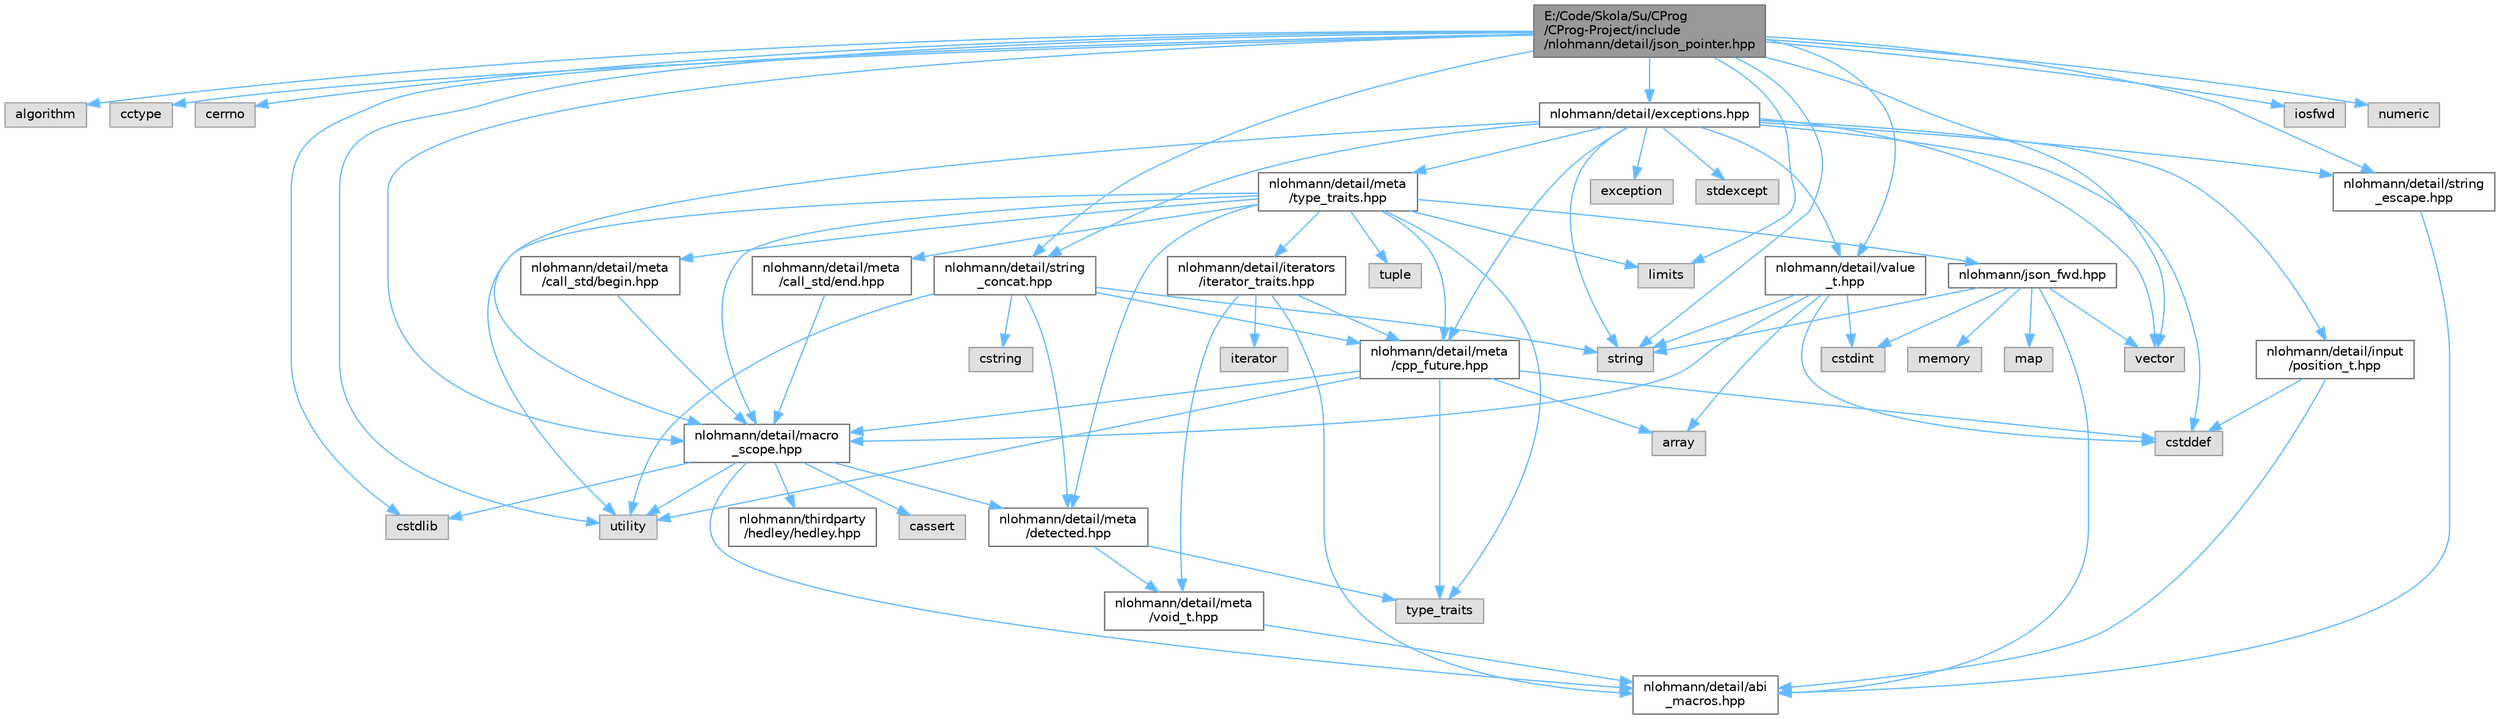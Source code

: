 digraph "E:/Code/Skola/Su/CProg/CProg-Project/include/nlohmann/detail/json_pointer.hpp"
{
 // LATEX_PDF_SIZE
  bgcolor="transparent";
  edge [fontname=Helvetica,fontsize=10,labelfontname=Helvetica,labelfontsize=10];
  node [fontname=Helvetica,fontsize=10,shape=box,height=0.2,width=0.4];
  Node1 [id="Node000001",label="E:/Code/Skola/Su/CProg\l/CProg-Project/include\l/nlohmann/detail/json_pointer.hpp",height=0.2,width=0.4,color="gray40", fillcolor="grey60", style="filled", fontcolor="black",tooltip=" "];
  Node1 -> Node2 [id="edge78_Node000001_Node000002",color="steelblue1",style="solid",tooltip=" "];
  Node2 [id="Node000002",label="algorithm",height=0.2,width=0.4,color="grey60", fillcolor="#E0E0E0", style="filled",tooltip=" "];
  Node1 -> Node3 [id="edge79_Node000001_Node000003",color="steelblue1",style="solid",tooltip=" "];
  Node3 [id="Node000003",label="cctype",height=0.2,width=0.4,color="grey60", fillcolor="#E0E0E0", style="filled",tooltip=" "];
  Node1 -> Node4 [id="edge80_Node000001_Node000004",color="steelblue1",style="solid",tooltip=" "];
  Node4 [id="Node000004",label="cerrno",height=0.2,width=0.4,color="grey60", fillcolor="#E0E0E0", style="filled",tooltip=" "];
  Node1 -> Node5 [id="edge81_Node000001_Node000005",color="steelblue1",style="solid",tooltip=" "];
  Node5 [id="Node000005",label="cstdlib",height=0.2,width=0.4,color="grey60", fillcolor="#E0E0E0", style="filled",tooltip=" "];
  Node1 -> Node6 [id="edge82_Node000001_Node000006",color="steelblue1",style="solid",tooltip=" "];
  Node6 [id="Node000006",label="iosfwd",height=0.2,width=0.4,color="grey60", fillcolor="#E0E0E0", style="filled",tooltip=" "];
  Node1 -> Node7 [id="edge83_Node000001_Node000007",color="steelblue1",style="solid",tooltip=" "];
  Node7 [id="Node000007",label="limits",height=0.2,width=0.4,color="grey60", fillcolor="#E0E0E0", style="filled",tooltip=" "];
  Node1 -> Node8 [id="edge84_Node000001_Node000008",color="steelblue1",style="solid",tooltip=" "];
  Node8 [id="Node000008",label="numeric",height=0.2,width=0.4,color="grey60", fillcolor="#E0E0E0", style="filled",tooltip=" "];
  Node1 -> Node9 [id="edge85_Node000001_Node000009",color="steelblue1",style="solid",tooltip=" "];
  Node9 [id="Node000009",label="string",height=0.2,width=0.4,color="grey60", fillcolor="#E0E0E0", style="filled",tooltip=" "];
  Node1 -> Node10 [id="edge86_Node000001_Node000010",color="steelblue1",style="solid",tooltip=" "];
  Node10 [id="Node000010",label="utility",height=0.2,width=0.4,color="grey60", fillcolor="#E0E0E0", style="filled",tooltip=" "];
  Node1 -> Node11 [id="edge87_Node000001_Node000011",color="steelblue1",style="solid",tooltip=" "];
  Node11 [id="Node000011",label="vector",height=0.2,width=0.4,color="grey60", fillcolor="#E0E0E0", style="filled",tooltip=" "];
  Node1 -> Node12 [id="edge88_Node000001_Node000012",color="steelblue1",style="solid",tooltip=" "];
  Node12 [id="Node000012",label="nlohmann/detail/exceptions.hpp",height=0.2,width=0.4,color="grey40", fillcolor="white", style="filled",URL="$exceptions_8hpp.html",tooltip=" "];
  Node12 -> Node13 [id="edge89_Node000012_Node000013",color="steelblue1",style="solid",tooltip=" "];
  Node13 [id="Node000013",label="cstddef",height=0.2,width=0.4,color="grey60", fillcolor="#E0E0E0", style="filled",tooltip=" "];
  Node12 -> Node14 [id="edge90_Node000012_Node000014",color="steelblue1",style="solid",tooltip=" "];
  Node14 [id="Node000014",label="exception",height=0.2,width=0.4,color="grey60", fillcolor="#E0E0E0", style="filled",tooltip=" "];
  Node12 -> Node15 [id="edge91_Node000012_Node000015",color="steelblue1",style="solid",tooltip=" "];
  Node15 [id="Node000015",label="stdexcept",height=0.2,width=0.4,color="grey60", fillcolor="#E0E0E0", style="filled",tooltip=" "];
  Node12 -> Node9 [id="edge92_Node000012_Node000009",color="steelblue1",style="solid",tooltip=" "];
  Node12 -> Node11 [id="edge93_Node000012_Node000011",color="steelblue1",style="solid",tooltip=" "];
  Node12 -> Node16 [id="edge94_Node000012_Node000016",color="steelblue1",style="solid",tooltip=" "];
  Node16 [id="Node000016",label="nlohmann/detail/value\l_t.hpp",height=0.2,width=0.4,color="grey40", fillcolor="white", style="filled",URL="$value__t_8hpp.html",tooltip=" "];
  Node16 -> Node17 [id="edge95_Node000016_Node000017",color="steelblue1",style="solid",tooltip=" "];
  Node17 [id="Node000017",label="array",height=0.2,width=0.4,color="grey60", fillcolor="#E0E0E0", style="filled",tooltip=" "];
  Node16 -> Node13 [id="edge96_Node000016_Node000013",color="steelblue1",style="solid",tooltip=" "];
  Node16 -> Node18 [id="edge97_Node000016_Node000018",color="steelblue1",style="solid",tooltip=" "];
  Node18 [id="Node000018",label="cstdint",height=0.2,width=0.4,color="grey60", fillcolor="#E0E0E0", style="filled",tooltip=" "];
  Node16 -> Node9 [id="edge98_Node000016_Node000009",color="steelblue1",style="solid",tooltip=" "];
  Node16 -> Node19 [id="edge99_Node000016_Node000019",color="steelblue1",style="solid",tooltip=" "];
  Node19 [id="Node000019",label="nlohmann/detail/macro\l_scope.hpp",height=0.2,width=0.4,color="grey40", fillcolor="white", style="filled",URL="$macro__scope_8hpp.html",tooltip=" "];
  Node19 -> Node10 [id="edge100_Node000019_Node000010",color="steelblue1",style="solid",tooltip=" "];
  Node19 -> Node20 [id="edge101_Node000019_Node000020",color="steelblue1",style="solid",tooltip=" "];
  Node20 [id="Node000020",label="nlohmann/detail/meta\l/detected.hpp",height=0.2,width=0.4,color="grey40", fillcolor="white", style="filled",URL="$detected_8hpp.html",tooltip=" "];
  Node20 -> Node21 [id="edge102_Node000020_Node000021",color="steelblue1",style="solid",tooltip=" "];
  Node21 [id="Node000021",label="type_traits",height=0.2,width=0.4,color="grey60", fillcolor="#E0E0E0", style="filled",tooltip=" "];
  Node20 -> Node22 [id="edge103_Node000020_Node000022",color="steelblue1",style="solid",tooltip=" "];
  Node22 [id="Node000022",label="nlohmann/detail/meta\l/void_t.hpp",height=0.2,width=0.4,color="grey40", fillcolor="white", style="filled",URL="$void__t_8hpp.html",tooltip=" "];
  Node22 -> Node23 [id="edge104_Node000022_Node000023",color="steelblue1",style="solid",tooltip=" "];
  Node23 [id="Node000023",label="nlohmann/detail/abi\l_macros.hpp",height=0.2,width=0.4,color="grey40", fillcolor="white", style="filled",URL="$abi__macros_8hpp.html",tooltip=" "];
  Node19 -> Node24 [id="edge105_Node000019_Node000024",color="steelblue1",style="solid",tooltip=" "];
  Node24 [id="Node000024",label="nlohmann/thirdparty\l/hedley/hedley.hpp",height=0.2,width=0.4,color="grey40", fillcolor="white", style="filled",URL="$hedley_8hpp.html",tooltip=" "];
  Node19 -> Node23 [id="edge106_Node000019_Node000023",color="steelblue1",style="solid",tooltip=" "];
  Node19 -> Node5 [id="edge107_Node000019_Node000005",color="steelblue1",style="solid",tooltip=" "];
  Node19 -> Node25 [id="edge108_Node000019_Node000025",color="steelblue1",style="solid",tooltip=" "];
  Node25 [id="Node000025",label="cassert",height=0.2,width=0.4,color="grey60", fillcolor="#E0E0E0", style="filled",tooltip=" "];
  Node12 -> Node26 [id="edge109_Node000012_Node000026",color="steelblue1",style="solid",tooltip=" "];
  Node26 [id="Node000026",label="nlohmann/detail/string\l_escape.hpp",height=0.2,width=0.4,color="grey40", fillcolor="white", style="filled",URL="$string__escape_8hpp.html",tooltip=" "];
  Node26 -> Node23 [id="edge110_Node000026_Node000023",color="steelblue1",style="solid",tooltip=" "];
  Node12 -> Node27 [id="edge111_Node000012_Node000027",color="steelblue1",style="solid",tooltip=" "];
  Node27 [id="Node000027",label="nlohmann/detail/input\l/position_t.hpp",height=0.2,width=0.4,color="grey40", fillcolor="white", style="filled",URL="$position__t_8hpp.html",tooltip=" "];
  Node27 -> Node13 [id="edge112_Node000027_Node000013",color="steelblue1",style="solid",tooltip=" "];
  Node27 -> Node23 [id="edge113_Node000027_Node000023",color="steelblue1",style="solid",tooltip=" "];
  Node12 -> Node19 [id="edge114_Node000012_Node000019",color="steelblue1",style="solid",tooltip=" "];
  Node12 -> Node28 [id="edge115_Node000012_Node000028",color="steelblue1",style="solid",tooltip=" "];
  Node28 [id="Node000028",label="nlohmann/detail/meta\l/cpp_future.hpp",height=0.2,width=0.4,color="grey40", fillcolor="white", style="filled",URL="$cpp__future_8hpp.html",tooltip=" "];
  Node28 -> Node17 [id="edge116_Node000028_Node000017",color="steelblue1",style="solid",tooltip=" "];
  Node28 -> Node13 [id="edge117_Node000028_Node000013",color="steelblue1",style="solid",tooltip=" "];
  Node28 -> Node21 [id="edge118_Node000028_Node000021",color="steelblue1",style="solid",tooltip=" "];
  Node28 -> Node10 [id="edge119_Node000028_Node000010",color="steelblue1",style="solid",tooltip=" "];
  Node28 -> Node19 [id="edge120_Node000028_Node000019",color="steelblue1",style="solid",tooltip=" "];
  Node12 -> Node29 [id="edge121_Node000012_Node000029",color="steelblue1",style="solid",tooltip=" "];
  Node29 [id="Node000029",label="nlohmann/detail/meta\l/type_traits.hpp",height=0.2,width=0.4,color="grey40", fillcolor="white", style="filled",URL="$type__traits_8hpp.html",tooltip=" "];
  Node29 -> Node7 [id="edge122_Node000029_Node000007",color="steelblue1",style="solid",tooltip=" "];
  Node29 -> Node21 [id="edge123_Node000029_Node000021",color="steelblue1",style="solid",tooltip=" "];
  Node29 -> Node10 [id="edge124_Node000029_Node000010",color="steelblue1",style="solid",tooltip=" "];
  Node29 -> Node30 [id="edge125_Node000029_Node000030",color="steelblue1",style="solid",tooltip=" "];
  Node30 [id="Node000030",label="tuple",height=0.2,width=0.4,color="grey60", fillcolor="#E0E0E0", style="filled",tooltip=" "];
  Node29 -> Node31 [id="edge126_Node000029_Node000031",color="steelblue1",style="solid",tooltip=" "];
  Node31 [id="Node000031",label="nlohmann/detail/iterators\l/iterator_traits.hpp",height=0.2,width=0.4,color="grey40", fillcolor="white", style="filled",URL="$iterator__traits_8hpp.html",tooltip=" "];
  Node31 -> Node32 [id="edge127_Node000031_Node000032",color="steelblue1",style="solid",tooltip=" "];
  Node32 [id="Node000032",label="iterator",height=0.2,width=0.4,color="grey60", fillcolor="#E0E0E0", style="filled",tooltip=" "];
  Node31 -> Node23 [id="edge128_Node000031_Node000023",color="steelblue1",style="solid",tooltip=" "];
  Node31 -> Node22 [id="edge129_Node000031_Node000022",color="steelblue1",style="solid",tooltip=" "];
  Node31 -> Node28 [id="edge130_Node000031_Node000028",color="steelblue1",style="solid",tooltip=" "];
  Node29 -> Node19 [id="edge131_Node000029_Node000019",color="steelblue1",style="solid",tooltip=" "];
  Node29 -> Node33 [id="edge132_Node000029_Node000033",color="steelblue1",style="solid",tooltip=" "];
  Node33 [id="Node000033",label="nlohmann/detail/meta\l/call_std/begin.hpp",height=0.2,width=0.4,color="grey40", fillcolor="white", style="filled",URL="$begin_8hpp.html",tooltip=" "];
  Node33 -> Node19 [id="edge133_Node000033_Node000019",color="steelblue1",style="solid",tooltip=" "];
  Node29 -> Node34 [id="edge134_Node000029_Node000034",color="steelblue1",style="solid",tooltip=" "];
  Node34 [id="Node000034",label="nlohmann/detail/meta\l/call_std/end.hpp",height=0.2,width=0.4,color="grey40", fillcolor="white", style="filled",URL="$end_8hpp.html",tooltip=" "];
  Node34 -> Node19 [id="edge135_Node000034_Node000019",color="steelblue1",style="solid",tooltip=" "];
  Node29 -> Node28 [id="edge136_Node000029_Node000028",color="steelblue1",style="solid",tooltip=" "];
  Node29 -> Node20 [id="edge137_Node000029_Node000020",color="steelblue1",style="solid",tooltip=" "];
  Node29 -> Node35 [id="edge138_Node000029_Node000035",color="steelblue1",style="solid",tooltip=" "];
  Node35 [id="Node000035",label="nlohmann/json_fwd.hpp",height=0.2,width=0.4,color="grey40", fillcolor="white", style="filled",URL="$json__fwd_8hpp.html",tooltip=" "];
  Node35 -> Node18 [id="edge139_Node000035_Node000018",color="steelblue1",style="solid",tooltip=" "];
  Node35 -> Node36 [id="edge140_Node000035_Node000036",color="steelblue1",style="solid",tooltip=" "];
  Node36 [id="Node000036",label="map",height=0.2,width=0.4,color="grey60", fillcolor="#E0E0E0", style="filled",tooltip=" "];
  Node35 -> Node37 [id="edge141_Node000035_Node000037",color="steelblue1",style="solid",tooltip=" "];
  Node37 [id="Node000037",label="memory",height=0.2,width=0.4,color="grey60", fillcolor="#E0E0E0", style="filled",tooltip=" "];
  Node35 -> Node9 [id="edge142_Node000035_Node000009",color="steelblue1",style="solid",tooltip=" "];
  Node35 -> Node11 [id="edge143_Node000035_Node000011",color="steelblue1",style="solid",tooltip=" "];
  Node35 -> Node23 [id="edge144_Node000035_Node000023",color="steelblue1",style="solid",tooltip=" "];
  Node12 -> Node38 [id="edge145_Node000012_Node000038",color="steelblue1",style="solid",tooltip=" "];
  Node38 [id="Node000038",label="nlohmann/detail/string\l_concat.hpp",height=0.2,width=0.4,color="grey40", fillcolor="white", style="filled",URL="$string__concat_8hpp.html",tooltip=" "];
  Node38 -> Node39 [id="edge146_Node000038_Node000039",color="steelblue1",style="solid",tooltip=" "];
  Node39 [id="Node000039",label="cstring",height=0.2,width=0.4,color="grey60", fillcolor="#E0E0E0", style="filled",tooltip=" "];
  Node38 -> Node9 [id="edge147_Node000038_Node000009",color="steelblue1",style="solid",tooltip=" "];
  Node38 -> Node10 [id="edge148_Node000038_Node000010",color="steelblue1",style="solid",tooltip=" "];
  Node38 -> Node28 [id="edge149_Node000038_Node000028",color="steelblue1",style="solid",tooltip=" "];
  Node38 -> Node20 [id="edge150_Node000038_Node000020",color="steelblue1",style="solid",tooltip=" "];
  Node1 -> Node19 [id="edge151_Node000001_Node000019",color="steelblue1",style="solid",tooltip=" "];
  Node1 -> Node38 [id="edge152_Node000001_Node000038",color="steelblue1",style="solid",tooltip=" "];
  Node1 -> Node26 [id="edge153_Node000001_Node000026",color="steelblue1",style="solid",tooltip=" "];
  Node1 -> Node16 [id="edge154_Node000001_Node000016",color="steelblue1",style="solid",tooltip=" "];
}
